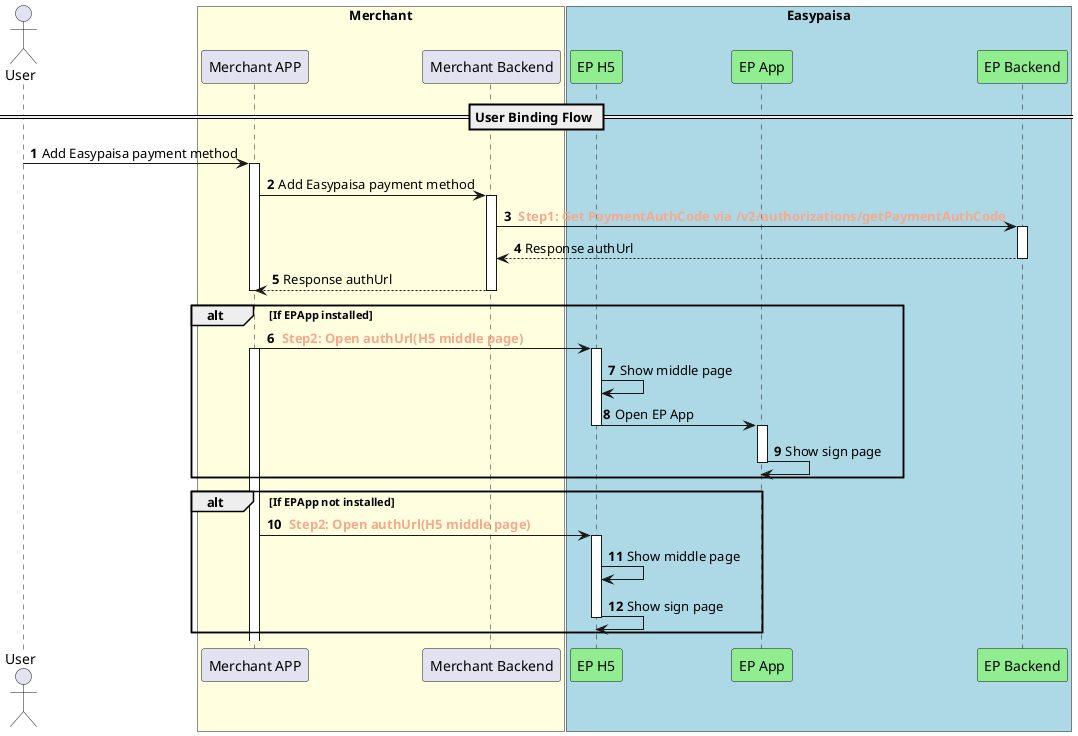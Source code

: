 @startuml
autonumber

actor       User
participant "User" as User

box "Merchant" #LightYellow
participant "Merchant APP" as MerchantAPP
participant "Merchant Backend" as MerchantBackend
end box

box "Easypaisa" #LightBlue
participant "EP H5" as EPH5 #LightGreen
participant "EP App" as EPApp #LightGreen
participant "EP Backend" as EPBackend #LightGreen
end box

== User Binding Flow ==
User -> MerchantAPP: Add Easypaisa payment method
activate MerchantAPP
MerchantAPP -> MerchantBackend: Add Easypaisa payment method
activate MerchantBackend
MerchantBackend -> EPBackend: <font color=#f7a98d><b> Step1: Get PaymentAuthCode via /v2/authorizations/getPaymentAuthCode
activate EPBackend
EPBackend --> MerchantBackend: Response authUrl
deactivate EPBackend
MerchantBackend --> MerchantAPP: Response authUrl
deactivate MerchantBackend
deactivate MerchantAPP

alt If EPApp installed
MerchantAPP -> EPH5: <font color=#f7a98d><b> Step2: Open authUrl(H5 middle page)
activate MerchantAPP
activate EPH5
EPH5 -> EPH5: Show middle page
EPH5 -> EPApp: Open EP App
deactivate EPH5
activate EPApp
deactivate EPBackend
EPApp -> EPApp: Show sign page
deactivate EPApp

end

alt If EPApp not installed
MerchantAPP -> EPH5: <font color=#f7a98d><b> Step2: Open authUrl(H5 middle page)
activate EPH5
EPH5 -> EPH5: Show middle page
EPH5 -> EPH5: Show sign page
deactivate EPH5
end


@enduml